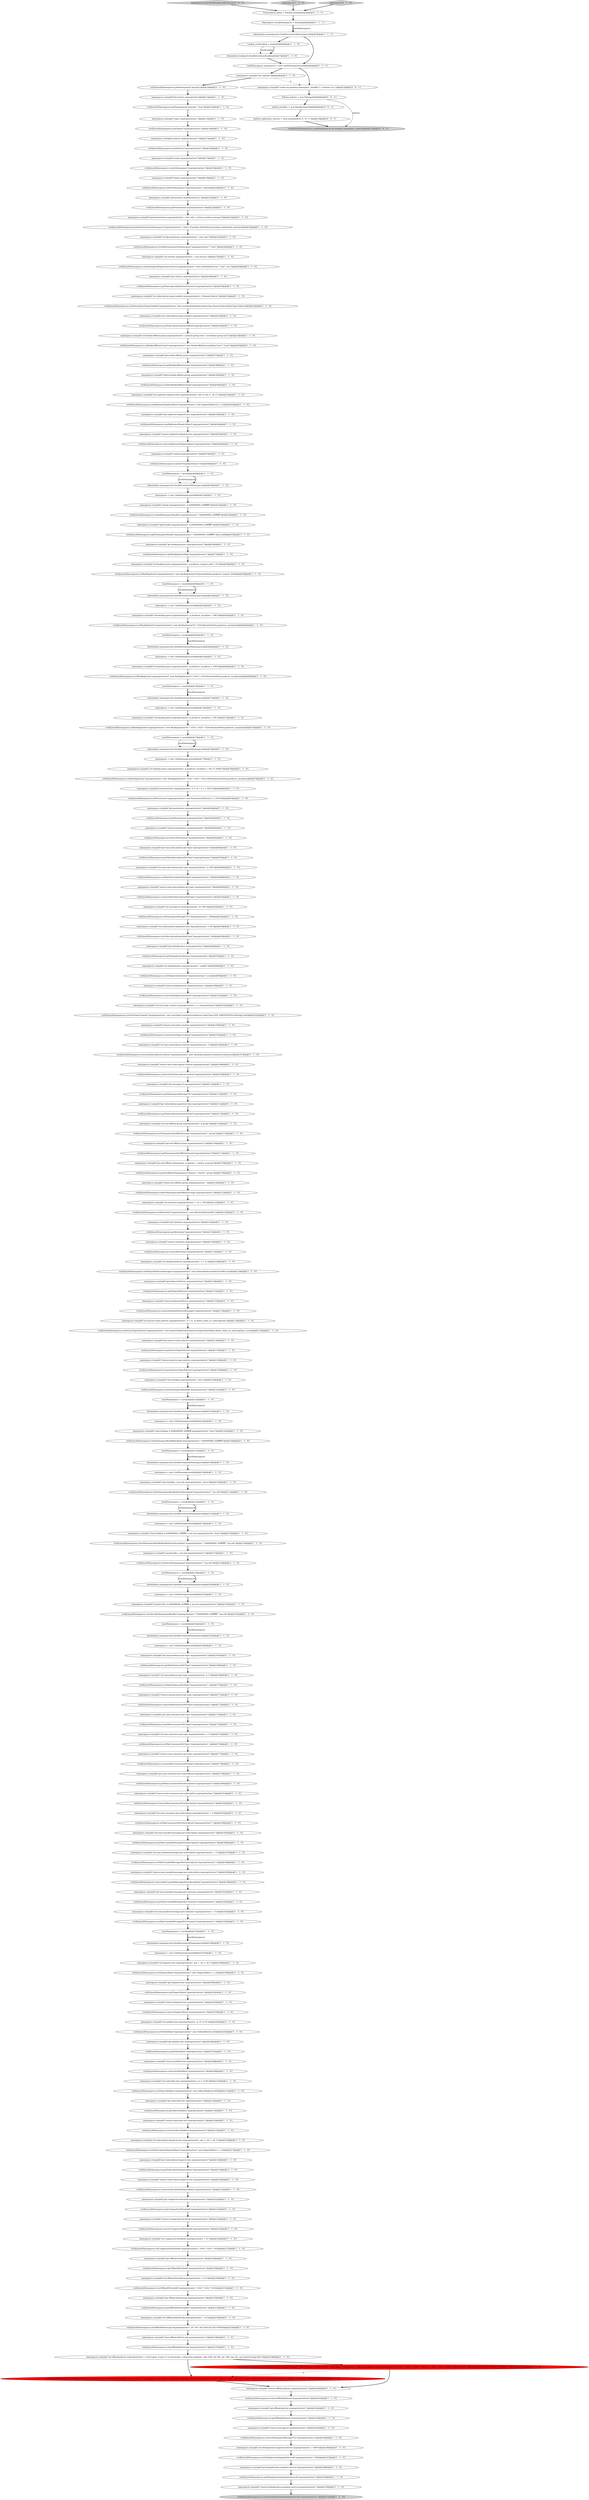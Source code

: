 digraph {
155 [style = filled, label = "verify(mockNamespaces).removeMaxUnackedMessagesPerSubscription(\"myprop/clust/ns1\")@@@190@@@['1', '1', '0']", fillcolor = white, shape = ellipse image = "AAA0AAABBB1BBB"];
100 [style = filled, label = "namespaces.run(split(\"get-clusters myprop/clust/ns1\"))@@@29@@@['1', '1', '0']", fillcolor = white, shape = ellipse image = "AAA0AAABBB1BBB"];
1 [style = filled, label = "verify(mockNamespaces).getMaxUnackedMessagesPerConsumer(\"myprop/clust/ns1\")@@@192@@@['1', '1', '0']", fillcolor = white, shape = ellipse image = "AAA0AAABBB1BBB"];
63 [style = filled, label = "verify(mockNamespaces).removePersistence(\"myprop/clust/ns1\")@@@85@@@['1', '1', '0']", fillcolor = white, shape = ellipse image = "AAA0AAABBB1BBB"];
170 [style = filled, label = "namespaces.run(split(\"set-max-unacked-messages-per-consumer myprop/clust/ns1 -c 3\"))@@@193@@@['1', '1', '0']", fillcolor = white, shape = ellipse image = "AAA0AAABBB1BBB"];
48 [style = filled, label = "namespaces.run(split(\"clear-backlog myprop/clust/ns1 -force\"))@@@140@@@['1', '1', '0']", fillcolor = white, shape = ellipse image = "AAA0AAABBB1BBB"];
60 [style = filled, label = "namespaces.run(split(\"get-subscribe-rate myprop/clust/ns1\"))@@@212@@@['1', '1', '0']", fillcolor = white, shape = ellipse image = "AAA0AAABBB1BBB"];
57 [style = filled, label = "namespaces.run(split(\"set-publish-rate myprop/clust/ns1 -m 10 -b 20\"))@@@204@@@['1', '1', '0']", fillcolor = white, shape = ellipse image = "AAA0AAABBB1BBB"];
257 [style = filled, label = "policies.replication_clusters = Sets.newHashSet(\"a\",\"b\",\"c\")@@@10@@@['0', '0', '1']", fillcolor = white, shape = ellipse image = "AAA0AAABBB3BBB"];
140 [style = filled, label = "namespaces.run(split(\"set-auto-subscription-creation myprop/clust/ns1 -e\"))@@@106@@@['1', '1', '0']", fillcolor = white, shape = ellipse image = "AAA0AAABBB1BBB"];
169 [style = filled, label = "verify(mockNamespaces).setBacklogQuota(\"myprop/clust/ns1\",new BacklogQuota(10 * 1024 * 1024,RetentionPolicy.producer_exception))@@@69@@@['1', '1', '0']", fillcolor = white, shape = ellipse image = "AAA0AAABBB1BBB"];
29 [style = filled, label = "namespaces.run(split(\"set-backlog-quota myprop/clust/ns1 -p producer_exception -l 10G\"))@@@73@@@['1', '1', '0']", fillcolor = white, shape = ellipse image = "AAA0AAABBB1BBB"];
49 [style = filled, label = "namespaces.run(split(\"set-bookie-affinity-group myprop/clust/ns1 --primary-group test1 --secondary-group test2\"))@@@35@@@['1', '1', '0']", fillcolor = white, shape = ellipse image = "AAA0AAABBB1BBB"];
41 [style = filled, label = "namespaces.run(split(\"remove-max-consumers-per-topic myprop/clust/ns1\"))@@@177@@@['1', '1', '0']", fillcolor = white, shape = ellipse image = "AAA0AAABBB1BBB"];
34 [style = filled, label = "verify(mockNamespaces).clearNamespaceBundleBacklog(\"myprop/clust/ns1\",\"0x80000000_0xffffffff\")@@@146@@@['1', '1', '0']", fillcolor = white, shape = ellipse image = "AAA0AAABBB1BBB"];
188 [style = filled, label = "namespaces.run(split(\"set-backlog-quota myprop/clust/ns1 -p producer_request_hold -l 10\"))@@@58@@@['1', '1', '0']", fillcolor = white, shape = ellipse image = "AAA0AAABBB1BBB"];
161 [style = filled, label = "namespaces.run(split(\"set-backlog-quota myprop/clust/ns1 -p producer_exception -l 10K\"))@@@63@@@['1', '1', '0']", fillcolor = white, shape = ellipse image = "AAA0AAABBB1BBB"];
98 [style = filled, label = "verify(mockNamespaces).deleteNamespaceAntiAffinityGroup(\"myprop/clust/ns1\")@@@121@@@['1', '1', '0']", fillcolor = white, shape = ellipse image = "AAA0AAABBB1BBB"];
230 [style = filled, label = "verify(mockNamespaces).grantPermissionOnNamespace(\"myprop/clust/ns1\",\"role1\",EnumSet.of(AuthAction.produce,AuthAction.consume))@@@24@@@['1', '1', '0']", fillcolor = white, shape = ellipse image = "AAA0AAABBB1BBB"];
99 [style = filled, label = "namespaces.run(split(\"remove-inactive-topic-policies myprop/clust/ns1\"))@@@138@@@['1', '1', '0']", fillcolor = white, shape = ellipse image = "AAA0AAABBB1BBB"];
144 [style = filled, label = "namespaces.run(split(\"remove-retention myprop/clust/ns1\"))@@@126@@@['1', '1', '0']", fillcolor = white, shape = ellipse image = "AAA0AAABBB1BBB"];
137 [style = filled, label = "namespaces.run(split(\"remove-subscribe-rate myprop/clust/ns1\"))@@@214@@@['1', '1', '0']", fillcolor = white, shape = ellipse image = "AAA0AAABBB1BBB"];
74 [style = filled, label = "verify(mockNamespaces).setReplicatorDispatchRate(\"myprop/clust/ns1\",new DispatchRate(10,11,12))@@@42@@@['1', '1', '0']", fillcolor = white, shape = ellipse image = "AAA0AAABBB1BBB"];
146 [style = filled, label = "namespaces = new CmdNamespaces(null)@@@72@@@['1', '1', '0']", fillcolor = white, shape = ellipse image = "AAA0AAABBB1BBB"];
199 [style = filled, label = "namespaces.run(split(\"remove-max-subscriptions-per-topic myprop/clust/ns1\"))@@@90@@@['1', '1', '0']", fillcolor = white, shape = ellipse image = "AAA0AAABBB1BBB"];
232 [style = filled, label = "when(admin.namespaces()).thenReturn(mockNamespaces)@@@143@@@['1', '1', '0']", fillcolor = white, shape = ellipse image = "AAA0AAABBB1BBB"];
126 [style = filled, label = "verify(mockNamespaces).getRetention(\"myprop/clust/ns1\")@@@125@@@['1', '1', '0']", fillcolor = white, shape = ellipse image = "AAA0AAABBB1BBB"];
47 [style = filled, label = "namespaces.run(split(\"get-retention myprop/clust/ns1\"))@@@124@@@['1', '1', '0']", fillcolor = white, shape = ellipse image = "AAA0AAABBB1BBB"];
15 [style = filled, label = "when(admin.namespaces()).thenReturn(mockNamespaces)@@@50@@@['1', '1', '0']", fillcolor = white, shape = ellipse image = "AAA0AAABBB1BBB"];
252 [style = filled, label = "namespacesCreateWithBundlesAndClusters['0', '0', '1']", fillcolor = lightgray, shape = diamond image = "AAA0AAABBB3BBB"];
22 [style = filled, label = "namespaces.run(split(\"remove-deduplication myprop/clust/ns1\"))@@@100@@@['1', '1', '0']", fillcolor = white, shape = ellipse image = "AAA0AAABBB1BBB"];
54 [style = filled, label = "verify(mockNamespaces).clearNamespaceBacklogForSubscription(\"myprop/clust/ns1\",\"my-sub\")@@@151@@@['1', '1', '0']", fillcolor = white, shape = ellipse image = "AAA0AAABBB1BBB"];
116 [style = filled, label = "namespaces.run(split(\"get-deduplication myprop/clust/ns1\"))@@@96@@@['1', '1', '0']", fillcolor = white, shape = ellipse image = "AAA0AAABBB1BBB"];
56 [style = filled, label = "namespaces.run(split(\"permissions myprop/clust/ns1\"))@@@21@@@['1', '1', '0']", fillcolor = white, shape = ellipse image = "AAA0AAABBB1BBB"];
223 [style = filled, label = "namespaces.run(split(\"get-max-consumers-per-topic myprop/clust/ns1\"))@@@173@@@['1', '1', '0']", fillcolor = white, shape = ellipse image = "AAA0AAABBB1BBB"];
76 [style = filled, label = "namespaces.run(split(\"set-deduplication myprop/clust/ns1 --enable\"))@@@98@@@['1', '1', '0']", fillcolor = white, shape = ellipse image = "AAA0AAABBB1BBB"];
55 [style = filled, label = "namespaces.run(split(\"remove-replicator-dispatch-rate myprop/clust/ns1\"))@@@45@@@['1', '1', '0']", fillcolor = white, shape = ellipse image = "AAA0AAABBB1BBB"];
247 [style = filled, label = "verify(mockNamespaces).removeAutoSubscriptionCreation(\"myprop/clust/ns1\")@@@109@@@['1', '1', '0']", fillcolor = white, shape = ellipse image = "AAA0AAABBB1BBB"];
24 [style = filled, label = "verify(mockNamespaces).setBacklogQuota(\"myprop/clust/ns1\",new BacklogQuota(10,RetentionPolicy.producer_request_hold))@@@59@@@['1', '1', '0']", fillcolor = white, shape = ellipse image = "AAA0AAABBB1BBB"];
43 [style = filled, label = "verify(mockNamespaces).removeAutoTopicCreation(\"myprop/clust/ns1\")@@@105@@@['1', '1', '0']", fillcolor = white, shape = ellipse image = "AAA0AAABBB1BBB"];
190 [style = filled, label = "verify(mockNamespaces).getSubscriptionDispatchRate(\"myprop/clust/ns1\")@@@219@@@['1', '1', '0']", fillcolor = white, shape = ellipse image = "AAA0AAABBB1BBB"];
210 [style = filled, label = "verify(mockNamespaces).setOffloadThreshold(\"myprop/clust/ns1\",1024 * 1024 * 1024)@@@231@@@['1', '1', '0']", fillcolor = white, shape = ellipse image = "AAA0AAABBB1BBB"];
141 [style = filled, label = "verify(mockNamespaces).setMaxUnackedMessagesPerSubscription(\"myprop/clust/ns1\",3)@@@188@@@['1', '1', '0']", fillcolor = white, shape = ellipse image = "AAA0AAABBB1BBB"];
206 [style = filled, label = "namespaces = new CmdNamespaces(null)@@@62@@@['1', '1', '0']", fillcolor = white, shape = ellipse image = "AAA0AAABBB1BBB"];
208 [style = filled, label = "verify(mockNamespaces).createNamespace(\"myprop/clust/ns1\")@@@18@@@['1', '1', '0']", fillcolor = white, shape = ellipse image = "AAA0AAABBB1BBB"];
105 [style = filled, label = "verify(mockNamespaces).getMaxUnackedMessagesPerSubscription(\"myprop/clust/ns1\")@@@186@@@['1', '1', '0']", fillcolor = white, shape = ellipse image = "AAA0AAABBB1BBB"];
228 [style = filled, label = "verify(mockNamespaces).getNamespaces(\"myprop\",\"clust\")@@@12@@@['1', '1', '0']", fillcolor = white, shape = ellipse image = "AAA0AAABBB1BBB"];
135 [style = filled, label = "namespaces.run(split(\"delete-anti-affinity-group myprop/clust/ns1 \"))@@@120@@@['1', '1', '0']", fillcolor = white, shape = ellipse image = "AAA0AAABBB1BBB"];
236 [style = filled, label = "mockNamespaces = mock()@@@65@@@['1', '1', '0']", fillcolor = white, shape = ellipse image = "AAA0AAABBB1BBB"];
248 [style = filled, label = "namespaces = new CmdNamespaces(null)@@@67@@@['1', '1', '0']", fillcolor = white, shape = ellipse image = "AAA0AAABBB1BBB"];
149 [style = filled, label = "verify(mockNamespaces).revokePermissionsOnNamespace(\"myprop/clust/ns1\",\"role1\")@@@26@@@['1', '1', '0']", fillcolor = white, shape = ellipse image = "AAA0AAABBB1BBB"];
186 [style = filled, label = "namespaces.run(split(\"get-subscription-expiration-time myprop/clust/ns1\"))@@@112@@@['1', '1', '0']", fillcolor = white, shape = ellipse image = "AAA0AAABBB1BBB"];
86 [style = filled, label = "verify(mockNamespaces).setDeduplicationSnapshotInterval(\"myprop/clust/ns1\",1000)@@@247@@@['1', '1', '0']", fillcolor = white, shape = ellipse image = "AAA0AAABBB1BBB"];
241 [style = filled, label = "verify(mockNamespaces).removeDelayedDeliveryMessages(\"myprop/clust/ns1\")@@@133@@@['1', '1', '0']", fillcolor = white, shape = ellipse image = "AAA0AAABBB1BBB"];
181 [style = filled, label = "mockNamespaces = mock()@@@164@@@['1', '1', '0']", fillcolor = white, shape = ellipse image = "AAA0AAABBB1BBB"];
88 [style = filled, label = "verify(mockNamespaces).getDispatchRate(\"myprop/clust/ns1\")@@@201@@@['1', '1', '0']", fillcolor = white, shape = ellipse image = "AAA0AAABBB1BBB"];
69 [style = filled, label = "verify(mockNamespaces).clearNamespaceBundleBacklogForSubscription(\"myprop/clust/ns1\",\"0x80000000_0xffffffff\",\"my-sub\")@@@156@@@['1', '1', '0']", fillcolor = white, shape = ellipse image = "AAA0AAABBB1BBB"];
119 [style = filled, label = "verify(mockNamespaces).setMaxConsumersPerSubscription(\"myprop/clust/ns1\",3)@@@184@@@['1', '1', '0']", fillcolor = white, shape = ellipse image = "AAA0AAABBB1BBB"];
133 [style = filled, label = "verify(mockNamespaces).unsubscribeNamespace(\"myprop/clust/ns1\",\"my-sub\")@@@158@@@['1', '1', '0']", fillcolor = white, shape = ellipse image = "AAA0AAABBB1BBB"];
176 [style = filled, label = "namespaces.run(split(\"remove-deduplication-snapshot-interval myprop/clust/ns1\"))@@@250@@@['1', '1', '0']", fillcolor = white, shape = ellipse image = "AAA0AAABBB1BBB"];
104 [style = filled, label = "verify(mockNamespaces).getDeduplicationStatus(\"myprop/clust/ns1\")@@@97@@@['1', '1', '0']", fillcolor = white, shape = ellipse image = "AAA0AAABBB1BBB"];
36 [style = filled, label = "namespaces.run(split(\"get-subscription-dispatch-rate myprop/clust/ns1\"))@@@218@@@['1', '1', '0']", fillcolor = white, shape = ellipse image = "AAA0AAABBB1BBB"];
207 [style = filled, label = "namespaces.run(split(\"set-max-subscriptions-per-topic myprop/clust/ns1 -m 300\"))@@@88@@@['1', '1', '0']", fillcolor = white, shape = ellipse image = "AAA0AAABBB1BBB"];
32 [style = filled, label = "namespaces.run(split(\"set-inactive-topic-policies myprop/clust/ns1 -e -t 1s -m delete_when_no_subscriptions\"))@@@134@@@['1', '1', '0']", fillcolor = white, shape = ellipse image = "AAA0AAABBB1BBB"];
147 [style = filled, label = "namespaces.run(split(\"get-persistence myprop/clust/ns1\"))@@@82@@@['1', '1', '0']", fillcolor = white, shape = ellipse image = "AAA0AAABBB1BBB"];
192 [style = filled, label = "verify(mockNamespaces).removePublishRate(\"myprop/clust/ns1\")@@@209@@@['1', '1', '0']", fillcolor = white, shape = ellipse image = "AAA0AAABBB1BBB"];
58 [style = filled, label = "mockNamespaces = mock()@@@60@@@['1', '1', '0']", fillcolor = white, shape = ellipse image = "AAA0AAABBB1BBB"];
118 [style = filled, label = "verify(mockNamespaces).getReplicatorDispatchRate(\"myprop/clust/ns1\")@@@44@@@['1', '1', '0']", fillcolor = white, shape = ellipse image = "AAA0AAABBB1BBB"];
218 [style = filled, label = "verify(mockNamespaces).setPublishRate(\"myprop/clust/ns1\",new PublishRate(10,20))@@@205@@@['1', '1', '0']", fillcolor = white, shape = ellipse image = "AAA0AAABBB1BBB"];
12 [style = filled, label = "namespaces.run(split(\"set-offload-threshold myprop/clust/ns1 -s 1G\"))@@@230@@@['1', '1', '0']", fillcolor = white, shape = ellipse image = "AAA0AAABBB1BBB"];
136 [style = filled, label = "when(admin.namespaces()).thenReturn(mockNamespaces)@@@165@@@['1', '1', '0']", fillcolor = white, shape = ellipse image = "AAA0AAABBB1BBB"];
14 [style = filled, label = "namespaces.run(split(\"set-delayed-delivery myprop/clust/ns1 -e -t 1s\"))@@@128@@@['1', '1', '0']", fillcolor = white, shape = ellipse image = "AAA0AAABBB1BBB"];
2 [style = filled, label = "verify(mockNamespaces).setCompactionThreshold(\"myprop/clust/ns1\",1024 * 1024 * 1024)@@@227@@@['1', '1', '0']", fillcolor = white, shape = ellipse image = "AAA0AAABBB1BBB"];
61 [style = filled, label = "verify(mockNamespaces).setBacklogQuota(\"myprop/clust/ns1\",new BacklogQuota(10 * 1024,RetentionPolicy.producer_exception))@@@64@@@['1', '1', '0']", fillcolor = white, shape = ellipse image = "AAA0AAABBB1BBB"];
59 [style = filled, label = "verify(mockNamespaces).removeRetention(\"myprop/clust/ns1\")@@@127@@@['1', '1', '0']", fillcolor = white, shape = ellipse image = "AAA0AAABBB1BBB"];
70 [style = filled, label = "verify(mockNamespaces).setSubscriptionExpirationTime(\"myprop/clust/ns1\",60)@@@95@@@['1', '1', '0']", fillcolor = white, shape = ellipse image = "AAA0AAABBB1BBB"];
35 [style = filled, label = "verify(mockNamespaces).getMaxSubscriptionsPerTopic(\"myprop/clust/ns1\")@@@87@@@['1', '1', '0']", fillcolor = white, shape = ellipse image = "AAA0AAABBB1BBB"];
132 [style = filled, label = "verify(mockNamespaces).setNamespaceAntiAffinityGroup(\"myprop/clust/ns1\",\"group\")@@@115@@@['1', '1', '0']", fillcolor = white, shape = ellipse image = "AAA0AAABBB1BBB"];
121 [style = filled, label = "verify(mockNamespaces).setSubscriptionDispatchRate(\"myprop/clust/ns1\",new DispatchRate(-1,-1,2))@@@217@@@['1', '1', '0']", fillcolor = white, shape = ellipse image = "AAA0AAABBB1BBB"];
219 [style = filled, label = "verify(mockNamespaces).setAutoTopicCreation(\"myprop/clust/ns1\",new AutoTopicCreationOverride(true,TopicType.NON_PARTITIONED.toString(),null))@@@103@@@['1', '1', '0']", fillcolor = white, shape = ellipse image = "AAA0AAABBB1BBB"];
235 [style = filled, label = "verify(mockNamespaces).removeReplicatorDispatchRate(\"myprop/clust/ns1\")@@@46@@@['1', '1', '0']", fillcolor = white, shape = ellipse image = "AAA0AAABBB1BBB"];
245 [style = filled, label = "verify(mockNamespaces).getAntiAffinityNamespaces(\"dummy\",\"cluster\",\"group\")@@@119@@@['1', '1', '0']", fillcolor = white, shape = ellipse image = "AAA0AAABBB1BBB"];
124 [style = filled, label = "namespaces.run(split(\"set-offload-deletion-lag myprop/clust/ns1 -l 1d\"))@@@234@@@['1', '1', '0']", fillcolor = white, shape = ellipse image = "AAA0AAABBB1BBB"];
138 [style = filled, label = "verify(mockNamespaces).setMaxConsumersPerTopic(\"myprop/clust/ns1\",2)@@@176@@@['1', '1', '0']", fillcolor = white, shape = ellipse image = "AAA0AAABBB1BBB"];
237 [style = filled, label = "namespaces.run(split(\"create myprop/clust/ns1\"))@@@17@@@['1', '1', '0']", fillcolor = white, shape = ellipse image = "AAA0AAABBB1BBB"];
10 [style = filled, label = "namespaces.run(split(\"set-compaction-threshold myprop/clust/ns1 -t 1G\"))@@@226@@@['1', '1', '0']", fillcolor = white, shape = ellipse image = "AAA0AAABBB1BBB"];
18 [style = filled, label = "verify(mockNamespaces).clearNamespaceBacklog(\"myprop/clust/ns1\")@@@141@@@['1', '1', '0']", fillcolor = white, shape = ellipse image = "AAA0AAABBB1BBB"];
165 [style = filled, label = "verify(mockNamespaces).getNamespaceReplicationClusters(\"myprop/clust/ns1\")@@@30@@@['1', '1', '0']", fillcolor = white, shape = ellipse image = "AAA0AAABBB1BBB"];
151 [style = filled, label = "namespaces = new CmdNamespaces(null)@@@77@@@['1', '1', '0']", fillcolor = white, shape = ellipse image = "AAA0AAABBB1BBB"];
130 [style = filled, label = "namespaces = new CmdNamespaces(null)@@@154@@@['1', '1', '0']", fillcolor = white, shape = ellipse image = "AAA0AAABBB1BBB"];
185 [style = filled, label = "namespaces.run(split(\"remove-offload-policies myprop/clust/ns1\"))@@@240@@@['1', '1', '0']", fillcolor = white, shape = ellipse image = "AAA0AAABBB1BBB"];
112 [style = filled, label = "when(admin.namespaces()).thenReturn(mockNamespaces)@@@160@@@['1', '1', '0']", fillcolor = white, shape = ellipse image = "AAA0AAABBB1BBB"];
111 [style = filled, label = "namespaces.run(split(\"get-inactive-topic-policies myprop/clust/ns1\"))@@@136@@@['1', '1', '0']", fillcolor = white, shape = ellipse image = "AAA0AAABBB1BBB"];
242 [style = filled, label = "namespaces.run(split(\"unload myprop/clust/ns1 -b 0x80000000_0xffffffff\"))@@@52@@@['1', '1', '0']", fillcolor = white, shape = ellipse image = "AAA0AAABBB1BBB"];
6 [style = filled, label = "namespaces.run(split(\"remove-compaction-threshold myprop/clust/ns1\"))@@@224@@@['1', '1', '0']", fillcolor = white, shape = ellipse image = "AAA0AAABBB1BBB"];
45 [style = filled, label = "verify(mockNamespaces).getPermissions(\"myprop/clust/ns1\")@@@22@@@['1', '1', '0']", fillcolor = white, shape = ellipse image = "AAA0AAABBB1BBB"];
201 [style = filled, label = "namespaces.run(split(\"set-subscribe-rate myprop/clust/ns1 -sr 2 -st 60\"))@@@210@@@['1', '1', '0']", fillcolor = white, shape = ellipse image = "AAA0AAABBB1BBB"];
101 [style = filled, label = "mockNamespaces = mock()@@@147@@@['1', '1', '0']", fillcolor = white, shape = ellipse image = "AAA0AAABBB1BBB"];
183 [style = filled, label = "namespaces.run(split(\"delete myprop/clust/ns1\"))@@@19@@@['1', '1', '0']", fillcolor = white, shape = ellipse image = "AAA0AAABBB1BBB"];
231 [style = filled, label = "namespaces['1', '0', '0']", fillcolor = lightgray, shape = diamond image = "AAA0AAABBB1BBB"];
191 [style = filled, label = "namespaces.run(split(\"revoke-permission myprop/clust/ns1 --role role1\"))@@@25@@@['1', '1', '0']", fillcolor = white, shape = ellipse image = "AAA0AAABBB1BBB"];
73 [style = filled, label = "verify(mockNamespaces).removeNamespaceMessageTTL(\"myprop/clust/ns1\")@@@245@@@['1', '1', '0']", fillcolor = white, shape = ellipse image = "AAA0AAABBB1BBB"];
215 [style = filled, label = "namespaces.run(split(\"clear-offload-deletion-lag myprop/clust/ns1\"))@@@236@@@['1', '1', '0']", fillcolor = white, shape = ellipse image = "AAA0AAABBB1BBB"];
134 [style = filled, label = "verify(mockNamespaces).unloadNamespaceBundle(\"myprop/clust/ns1\",\"0x80000000_0xffffffff\")@@@53@@@['1', '1', '0']", fillcolor = white, shape = ellipse image = "AAA0AAABBB1BBB"];
200 [style = filled, label = "verify(mockNamespaces).getPolicies(\"myprop/clust/ns1\")@@@16@@@['1', '1', '0']", fillcolor = white, shape = ellipse image = "AAA0AAABBB1BBB"];
3 [style = filled, label = "verify(mockNamespaces).getDelayedDelivery(\"myprop/clust/ns1\")@@@131@@@['1', '1', '0']", fillcolor = white, shape = ellipse image = "AAA0AAABBB1BBB"];
212 [style = filled, label = "namespaces.run(split(\"remove-auto-subscription-creation myprop/clust/ns1\"))@@@108@@@['1', '1', '0']", fillcolor = white, shape = ellipse image = "AAA0AAABBB1BBB"];
0 [style = filled, label = "namespaces.run(split(\"remove-persistence myprop/clust/ns1\"))@@@84@@@['1', '1', '0']", fillcolor = white, shape = ellipse image = "AAA0AAABBB1BBB"];
23 [style = filled, label = "namespaces.run(split(\"set-anti-affinity-group myprop/clust/ns1 -g group\"))@@@114@@@['1', '1', '0']", fillcolor = white, shape = ellipse image = "AAA0AAABBB1BBB"];
158 [style = filled, label = "verify(mockNamespaces).setInactiveTopicPolicies(\"myprop/clust/ns1\",new InactiveTopicPolicies(InactiveTopicDeleteMode.delete_when_no_subscriptions,1,true))@@@135@@@['1', '1', '0']", fillcolor = white, shape = ellipse image = "AAA0AAABBB1BBB"];
204 [style = filled, label = "verify(mockNamespaces).getSubscribeRate(\"myprop/clust/ns1\")@@@213@@@['1', '1', '0']", fillcolor = white, shape = ellipse image = "AAA0AAABBB1BBB"];
19 [style = filled, label = "namespaces.run(split(\"set-max-consumers-per-subscription myprop/clust/ns1 -c 3\"))@@@183@@@['1', '1', '0']", fillcolor = white, shape = ellipse image = "AAA0AAABBB1BBB"];
17 [style = filled, label = "mockNamespaces = mock()@@@152@@@['1', '1', '0']", fillcolor = white, shape = ellipse image = "AAA0AAABBB1BBB"];
172 [style = filled, label = "verify(mockNamespaces).setMaxUnackedMessagesPerConsumer(\"myprop/clust/ns1\",3)@@@194@@@['1', '1', '0']", fillcolor = white, shape = ellipse image = "AAA0AAABBB1BBB"];
179 [style = filled, label = "verify(mockNamespaces).getBookieAffinityGroup(\"myprop/clust/ns1\")@@@38@@@['1', '1', '0']", fillcolor = white, shape = ellipse image = "AAA0AAABBB1BBB"];
251 [style = filled, label = "verify(mockNamespaces).setOffloadPolicies(\"myprop/clust/ns1\",OffloadPoliciesImpl.create(\"aws-s3\",\"test-region\",\"test-bucket\",\"http://test.endpoint\",null,null,null,null,32 * 1024 * 1024,5 * 1024 * 1024,10 * 1024 * 1024L,10000L,OffloadedReadPriority.TIERED_STORAGE_FIRST))@@@239@@@['0', '1', '0']", fillcolor = red, shape = ellipse image = "AAA1AAABBB2BBB"];
243 [style = filled, label = "verify(mockNamespaces).removeDispatchRate(\"myprop/clust/ns1\")@@@203@@@['1', '1', '0']", fillcolor = white, shape = ellipse image = "AAA0AAABBB1BBB"];
197 [style = filled, label = "namespaces.run(split(\"set-subscription-types-enabled myprop/clust/ns1 -t Shared,Failover\"))@@@31@@@['1', '1', '0']", fillcolor = white, shape = ellipse image = "AAA0AAABBB1BBB"];
20 [style = filled, label = "when(admin.namespaces()).thenReturn(mockNamespaces)@@@76@@@['1', '1', '0']", fillcolor = white, shape = ellipse image = "AAA0AAABBB1BBB"];
62 [style = filled, label = "namespaces = new CmdNamespaces(null)@@@149@@@['1', '1', '0']", fillcolor = white, shape = ellipse image = "AAA0AAABBB1BBB"];
80 [style = filled, label = "mockNamespaces = mock()@@@142@@@['1', '1', '0']", fillcolor = white, shape = ellipse image = "AAA0AAABBB1BBB"];
7 [style = filled, label = "namespaces.run(split(\"get-publish-rate myprop/clust/ns1\"))@@@206@@@['1', '1', '0']", fillcolor = white, shape = ellipse image = "AAA0AAABBB1BBB"];
234 [style = filled, label = "namespaces.run(split(\"set-deduplication-snapshot-interval myprop/clust/ns1 -i 1000\"))@@@246@@@['1', '1', '0']", fillcolor = white, shape = ellipse image = "AAA0AAABBB1BBB"];
167 [style = filled, label = "mockNamespaces = mock()@@@159@@@['1', '1', '0']", fillcolor = white, shape = ellipse image = "AAA0AAABBB1BBB"];
9 [style = filled, label = "namespaces = new CmdNamespaces(null)@@@144@@@['1', '1', '0']", fillcolor = white, shape = ellipse image = "AAA0AAABBB1BBB"];
171 [style = filled, label = "verify(mockNamespaces).setAutoSubscriptionCreation(\"myprop/clust/ns1\",new AutoSubscriptionCreationOverride(true))@@@107@@@['1', '1', '0']", fillcolor = white, shape = ellipse image = "AAA0AAABBB1BBB"];
173 [style = filled, label = "verify(mockNamespaces).removeMaxConsumersPerTopic(\"myprop/clust/ns1\")@@@178@@@['1', '1', '0']", fillcolor = white, shape = ellipse image = "AAA0AAABBB1BBB"];
38 [style = filled, label = "namespaces.run(split(\"get-offload-deletion-lag myprop/clust/ns1\"))@@@232@@@['1', '1', '0']", fillcolor = white, shape = ellipse image = "AAA0AAABBB1BBB"];
178 [style = filled, label = "namespaces.run(split(\"unsubscribe -b 0x80000000_0xffffffff -s my-sub myprop/clust/ns1\"))@@@162@@@['1', '1', '0']", fillcolor = white, shape = ellipse image = "AAA0AAABBB1BBB"];
66 [style = filled, label = "namespaces.run(split(\"remove-dispatch-rate myprop/clust/ns1\"))@@@202@@@['1', '1', '0']", fillcolor = white, shape = ellipse image = "AAA0AAABBB1BBB"];
129 [style = filled, label = "namespaces.run(split(\"split-bundle myprop/clust/ns1 -b 0x00000000_0xffffffff\"))@@@54@@@['1', '1', '0']", fillcolor = white, shape = ellipse image = "AAA0AAABBB1BBB"];
213 [style = filled, label = "namespaces.run(split(\"remove-max-unacked-messages-per-subscription myprop/clust/ns1\"))@@@189@@@['1', '1', '0']", fillcolor = white, shape = ellipse image = "AAA0AAABBB1BBB"];
125 [style = filled, label = "namespaces.run(split(\"delete-bookie-affinity-group myprop/clust/ns1\"))@@@39@@@['1', '1', '0']", fillcolor = white, shape = ellipse image = "AAA0AAABBB1BBB"];
11 [style = filled, label = "verify(mockNamespaces).removeSubscriptionDispatchRate(\"myprop/clust/ns1\")@@@221@@@['1', '1', '0']", fillcolor = white, shape = ellipse image = "AAA0AAABBB1BBB"];
148 [style = filled, label = "namespaces.run(split(\"get-max-unacked-messages-per-consumer myprop/clust/ns1\"))@@@191@@@['1', '1', '0']", fillcolor = white, shape = ellipse image = "AAA0AAABBB1BBB"];
162 [style = filled, label = "namespaces.run(split(\"get-offload-policies myprop/clust/ns1\"))@@@242@@@['1', '1', '0']", fillcolor = white, shape = ellipse image = "AAA0AAABBB1BBB"];
216 [style = filled, label = "when(admin.namespaces()).thenReturn(mockNamespaces)@@@71@@@['1', '1', '0']", fillcolor = white, shape = ellipse image = "AAA0AAABBB1BBB"];
225 [style = filled, label = "namespaces.run(split(\"unsubscribe -s my-sub myprop/clust/ns1\"))@@@157@@@['1', '1', '0']", fillcolor = white, shape = ellipse image = "AAA0AAABBB1BBB"];
42 [style = filled, label = "verify(mockNamespaces).getSubscriptionExpirationTime(\"myprop/clust/ns1\")@@@113@@@['1', '1', '0']", fillcolor = white, shape = ellipse image = "AAA0AAABBB1BBB"];
122 [style = filled, label = "namespaces.run(split(\"remove-max-producers-per-topic myprop/clust/ns1\"))@@@171@@@['1', '1', '0']", fillcolor = white, shape = ellipse image = "AAA0AAABBB1BBB"];
142 [style = filled, label = "verify(mockNamespaces).setSubscribeRate(\"myprop/clust/ns1\",new SubscribeRate(2,60))@@@211@@@['1', '1', '0']", fillcolor = white, shape = ellipse image = "AAA0AAABBB1BBB"];
240 [style = filled, label = "verify(mockNamespaces).setOffloadPolicies(\"myprop/clust/ns1\",OffloadPolicies.create(\"aws-s3\",\"test-region\",\"test-bucket\",\"http://test.endpoint\",null,null,null,null,32 * 1024 * 1024,5 * 1024 * 1024,10 * 1024 * 1024L,10000L,OffloadPolicies.OffloadedReadPriority.TIERED_STORAGE_FIRST))@@@239@@@['1', '0', '0']", fillcolor = red, shape = ellipse image = "AAA1AAABBB1BBB"];
152 [style = filled, label = "namespaces.run(split(\"clear-backlog -s my-sub myprop/clust/ns1 -force\"))@@@150@@@['1', '1', '0']", fillcolor = white, shape = ellipse image = "AAA0AAABBB1BBB"];
91 [style = filled, label = "namespaces.run(split(\"remove-publish-rate myprop/clust/ns1\"))@@@208@@@['1', '1', '0']", fillcolor = white, shape = ellipse image = "AAA0AAABBB1BBB"];
168 [style = filled, label = "verify(mockNamespaces).getMaxProducersPerTopic(\"myprop/clust/ns1\")@@@168@@@['1', '1', '0']", fillcolor = white, shape = ellipse image = "AAA0AAABBB1BBB"];
196 [style = filled, label = "namespaces.run(split(\"list myprop\"))@@@9@@@['1', '1', '0']", fillcolor = white, shape = ellipse image = "AAA0AAABBB1BBB"];
220 [style = filled, label = "namespaces.run(split(\"get-anti-affinity-namespaces -p dummy -c cluster -g group\"))@@@118@@@['1', '1', '0']", fillcolor = white, shape = ellipse image = "AAA0AAABBB1BBB"];
222 [style = filled, label = "verify(mockNamespaces).unsubscribeNamespaceBundle(\"myprop/clust/ns1\",\"0x80000000_0xffffffff\",\"my-sub\")@@@163@@@['1', '1', '0']", fillcolor = white, shape = ellipse image = "AAA0AAABBB1BBB"];
174 [style = filled, label = "verify(mockNamespaces).getMaxConsumersPerTopic(\"myprop/clust/ns1\")@@@174@@@['1', '1', '0']", fillcolor = white, shape = ellipse image = "AAA0AAABBB1BBB"];
82 [style = filled, label = "verify(mockNamespaces).unload(\"myprop/clust/ns1\")@@@48@@@['1', '1', '0']", fillcolor = white, shape = ellipse image = "AAA0AAABBB1BBB"];
5 [style = filled, label = "PulsarAdmin admin = Mockito.mock()@@@3@@@['1', '1', '1']", fillcolor = white, shape = ellipse image = "AAA0AAABBB1BBB"];
109 [style = filled, label = "verify(mockNamespaces).removeOffloadPolicies(\"myprop/clust/ns1\")@@@241@@@['1', '1', '0']", fillcolor = white, shape = ellipse image = "AAA0AAABBB1BBB"];
93 [style = filled, label = "namespaces.run(split(\"set-backlog-quota myprop/clust/ns1 -p producer_exception -l 10G -lt 10000\"))@@@78@@@['1', '1', '0']", fillcolor = white, shape = ellipse image = "AAA0AAABBB1BBB"];
92 [style = filled, label = "namespaces.run(split(\"set-max-consumers-per-topic myprop/clust/ns1 -c 2\"))@@@175@@@['1', '1', '0']", fillcolor = white, shape = ellipse image = "AAA0AAABBB1BBB"];
221 [style = filled, label = "verify(mockNamespaces).removeMaxProducersPerTopic(\"myprop/clust/ns1\")@@@172@@@['1', '1', '0']", fillcolor = white, shape = ellipse image = "AAA0AAABBB1BBB"];
8 [style = filled, label = "namespaces = new CmdNamespaces(null)@@@197@@@['1', '1', '0']", fillcolor = white, shape = ellipse image = "AAA0AAABBB1BBB"];
51 [style = filled, label = "namespaces.run(split(\"set-max-producers-per-topic myprop/clust/ns1 -p 1\"))@@@169@@@['1', '1', '0']", fillcolor = white, shape = ellipse image = "AAA0AAABBB1BBB"];
227 [style = filled, label = "verify(mockNamespaces).getBacklogQuotaMap(\"myprop/clust/ns1\")@@@57@@@['1', '1', '0']", fillcolor = white, shape = ellipse image = "AAA0AAABBB1BBB"];
143 [style = filled, label = "namespaces.run(split(\"get-max-unacked-messages-per-subscription myprop/clust/ns1\"))@@@185@@@['1', '1', '0']", fillcolor = white, shape = ellipse image = "AAA0AAABBB1BBB"];
189 [style = filled, label = "verify(mockNamespaces).getNamespaceAntiAffinityGroup(\"myprop/clust/ns1\")@@@117@@@['1', '1', '0']", fillcolor = white, shape = ellipse image = "AAA0AAABBB1BBB"];
90 [style = filled, label = "verify(mockNamespaces).setDeduplicationStatus(\"myprop/clust/ns1\",true)@@@99@@@['1', '1', '0']", fillcolor = white, shape = ellipse image = "AAA0AAABBB1BBB"];
150 [style = filled, label = "verify(mockNamespaces).getInactiveTopicPolicies(\"myprop/clust/ns1\")@@@137@@@['1', '1', '0']", fillcolor = white, shape = ellipse image = "AAA0AAABBB1BBB"];
27 [style = filled, label = "mockNamespaces = mock()@@@49@@@['1', '1', '0']", fillcolor = white, shape = ellipse image = "AAA0AAABBB1BBB"];
39 [style = filled, label = "namespaces.run(split(\"remove-message-ttl myprop/clust/ns1\"))@@@244@@@['1', '1', '0']", fillcolor = white, shape = ellipse image = "AAA0AAABBB1BBB"];
195 [style = filled, label = "verify(mockNamespaces).setSubscriptionTypesEnabled(\"myprop/clust/ns1\",Sets.newHashSet(SubscriptionType.Shared,SubscriptionType.Failover))@@@32@@@['1', '1', '0']", fillcolor = white, shape = ellipse image = "AAA0AAABBB1BBB"];
164 [style = filled, label = "when(admin.namespaces()).thenReturn(mockNamespaces)@@@196@@@['1', '1', '0']", fillcolor = white, shape = ellipse image = "AAA0AAABBB1BBB"];
226 [style = filled, label = "namespaces.run(split(\"grant-permission myprop/clust/ns1 --role role1 --actions produce,consume\"))@@@23@@@['1', '1', '0']", fillcolor = white, shape = ellipse image = "AAA0AAABBB1BBB"];
78 [style = filled, label = "namespaces.run(split(\"list-cluster myprop/clust\"))@@@11@@@['1', '1', '0']", fillcolor = white, shape = ellipse image = "AAA0AAABBB1BBB"];
182 [style = filled, label = "verify(mockNamespaces).getMaxConsumersPerSubscription(\"myprop/clust/ns1\")@@@180@@@['1', '1', '0']", fillcolor = white, shape = ellipse image = "AAA0AAABBB1BBB"];
52 [style = filled, label = "verify(mockNamespaces).setBookieAffinityGroup(\"myprop/clust/ns1\",new BookieAffinityGroupData(\"test1\",\"test2\"))@@@36@@@['1', '1', '0']", fillcolor = white, shape = ellipse image = "AAA0AAABBB1BBB"];
30 [style = filled, label = "namespaces.run(split(\"set-subscription-dispatch-rate myprop/clust/ns1 -md -1 -bd -1 -dt 2\"))@@@216@@@['1', '1', '0']", fillcolor = white, shape = ellipse image = "AAA0AAABBB1BBB"];
53 [style = filled, label = "verify(mockNamespaces).deleteNamespace(\"myprop/clust/ns1\",false)@@@20@@@['1', '1', '0']", fillcolor = white, shape = ellipse image = "AAA0AAABBB1BBB"];
102 [style = filled, label = "namespaces.run(split(\"remove-auto-topic-creation myprop/clust/ns1\"))@@@104@@@['1', '1', '0']", fillcolor = white, shape = ellipse image = "AAA0AAABBB1BBB"];
31 [style = filled, label = "verify(mockNamespaces).getCompactionThreshold(\"myprop/clust/ns1\")@@@223@@@['1', '1', '0']", fillcolor = white, shape = ellipse image = "AAA0AAABBB1BBB"];
160 [style = filled, label = "namespaces.run(split(\"set-auto-topic-creation myprop/clust/ns1 -e -t non-partitioned\"))@@@102@@@['1', '1', '0']", fillcolor = white, shape = ellipse image = "AAA0AAABBB1BBB"];
65 [style = filled, label = "verify(mockNamespaces).getTopics(\"myprop/clust/ns1\")@@@14@@@['1', '1', '0']", fillcolor = white, shape = ellipse image = "AAA0AAABBB1BBB"];
239 [style = filled, label = "namespaces.run(split(\"clear-backlog -b 0x80000000_0xffffffff myprop/clust/ns1 -force\"))@@@145@@@['1', '1', '0']", fillcolor = white, shape = ellipse image = "AAA0AAABBB1BBB"];
187 [style = filled, label = "namespaces.run(split(\"set-max-unacked-messages-per-subscription myprop/clust/ns1 -c 3\"))@@@187@@@['1', '1', '0']", fillcolor = white, shape = ellipse image = "AAA0AAABBB1BBB"];
184 [style = filled, label = "verify(mockNamespaces).getSubscriptionTypesEnabled(\"myprop/clust/ns1\")@@@34@@@['1', '1', '0']", fillcolor = white, shape = ellipse image = "AAA0AAABBB1BBB"];
84 [style = filled, label = "namespaces.run(split(\"get-backlog-quotas myprop/clust/ns1\"))@@@56@@@['1', '1', '0']", fillcolor = white, shape = ellipse image = "AAA0AAABBB1BBB"];
214 [style = filled, label = "verify(mockNamespaces).setOffloadDeleteLag(\"myprop/clust/ns1\",24 * 60 * 60,TimeUnit.SECONDS)@@@235@@@['1', '1', '0']", fillcolor = white, shape = ellipse image = "AAA0AAABBB1BBB"];
81 [style = filled, label = "verify(mockNamespaces).setNamespaceReplicationClusters(\"myprop/clust/ns1\",Sets.newHashSet(\"use\",\"usw\",\"usc\"))@@@28@@@['1', '1', '0']", fillcolor = white, shape = ellipse image = "AAA0AAABBB1BBB"];
26 [style = filled, label = "verify(mockNamespaces).setDelayedDeliveryMessages(\"myprop/clust/ns1\",new DelayedDeliveryPolicies(1000,true))@@@129@@@['1', '1', '0']", fillcolor = white, shape = ellipse image = "AAA0AAABBB1BBB"];
67 [style = filled, label = "namespaces.run(split(\"get-max-consumers-per-subscription myprop/clust/ns1\"))@@@179@@@['1', '1', '0']", fillcolor = white, shape = ellipse image = "AAA0AAABBB1BBB"];
113 [style = filled, label = "namespaces.run(split(\"get-subscription-types-enabled myprop/clust/ns1\"))@@@33@@@['1', '1', '0']", fillcolor = white, shape = ellipse image = "AAA0AAABBB1BBB"];
256 [style = filled, label = "policies.bundles = new BundlesData(5)@@@9@@@['0', '0', '1']", fillcolor = white, shape = ellipse image = "AAA0AAABBB3BBB"];
79 [style = filled, label = "verify(mockNamespaces).getNamespaceMessageTTL(\"myprop/clust/ns1\")@@@111@@@['1', '1', '0']", fillcolor = white, shape = ellipse image = "AAA0AAABBB1BBB"];
202 [style = filled, label = "namespaces.run(split(\"unload myprop/clust/ns1\"))@@@47@@@['1', '1', '0']", fillcolor = white, shape = ellipse image = "AAA0AAABBB1BBB"];
249 [style = filled, label = "verify(mockNamespaces).getOffloadPolicies(\"myprop/clust/ns1\")@@@243@@@['1', '1', '0']", fillcolor = white, shape = ellipse image = "AAA0AAABBB1BBB"];
25 [style = filled, label = "namespaces.run(split(\"set-retention myprop/clust/ns1 -t 1h -s 1M\"))@@@122@@@['1', '1', '0']", fillcolor = white, shape = ellipse image = "AAA0AAABBB1BBB"];
127 [style = filled, label = "when(admin.namespaces()).thenReturn(mockNamespaces)@@@148@@@['1', '1', '0']", fillcolor = white, shape = ellipse image = "AAA0AAABBB1BBB"];
64 [style = filled, label = "namespaces.run(split(\"set-offload-policies myprop/clust/ns1 -r test-region -d aws-s3 -b test-bucket -e http://test.endpoint -mbs 32M -rbs 5M -oat 10M -oae 10s -orp tiered-storage-first\"))@@@238@@@['1', '1', '0']", fillcolor = white, shape = ellipse image = "AAA0AAABBB1BBB"];
103 [style = filled, label = "verify(mockNamespaces).getNamespaces(\"myprop\")@@@10@@@['1', '1', '0']", fillcolor = white, shape = ellipse image = "AAA0AAABBB1BBB"];
205 [style = filled, label = "verify(mockNamespaces).removeDeduplicationSnapshotInterval(\"myprop/clust/ns1\")@@@251@@@['1', '1', '0']", fillcolor = lightgray, shape = ellipse image = "AAA0AAABBB1BBB"];
4 [style = filled, label = "when(admin.namespaces()).thenReturn(mockNamespaces)@@@66@@@['1', '1', '0']", fillcolor = white, shape = ellipse image = "AAA0AAABBB1BBB"];
123 [style = filled, label = "namespaces.run(split(\"set-dispatch-rate myprop/clust/ns1 -md -1 -bd -1 -dt 2\"))@@@198@@@['1', '1', '0']", fillcolor = white, shape = ellipse image = "AAA0AAABBB1BBB"];
71 [style = filled, label = "namespaces.run(split(\"get-message-ttl myprop/clust/ns1\"))@@@110@@@['1', '1', '0']", fillcolor = white, shape = ellipse image = "AAA0AAABBB1BBB"];
211 [style = filled, label = "verify(mockNamespaces).setRetention(\"myprop/clust/ns1\",new RetentionPolicies(60,1))@@@123@@@['1', '1', '0']", fillcolor = white, shape = ellipse image = "AAA0AAABBB1BBB"];
28 [style = filled, label = "verify(mockNamespaces).removeMaxSubscriptionsPerTopic(\"myprop/clust/ns1\")@@@91@@@['1', '1', '0']", fillcolor = white, shape = ellipse image = "AAA0AAABBB1BBB"];
156 [style = filled, label = "namespaces.run(split(\"set-message-ttl myprop/clust/ns1 -ttl 300\"))@@@92@@@['1', '1', '0']", fillcolor = white, shape = ellipse image = "AAA0AAABBB1BBB"];
159 [style = filled, label = "namespaces.run(split(\"get-max-producers-per-topic myprop/clust/ns1\"))@@@167@@@['1', '1', '0']", fillcolor = white, shape = ellipse image = "AAA0AAABBB1BBB"];
233 [style = filled, label = "verify(mockNamespaces).setPersistence(\"myprop/clust/ns1\",new PersistencePolicies(2,1,1,100.0d))@@@81@@@['1', '1', '0']", fillcolor = white, shape = ellipse image = "AAA0AAABBB1BBB"];
177 [style = filled, label = "namespaces.run(split(\"get-anti-affinity-group myprop/clust/ns1\"))@@@116@@@['1', '1', '0']", fillcolor = white, shape = ellipse image = "AAA0AAABBB1BBB"];
194 [style = filled, label = "namespaces.run(split(\"clear-backlog -b 0x80000000_0xffffffff -s my-sub myprop/clust/ns1 -force\"))@@@155@@@['1', '1', '0']", fillcolor = white, shape = ellipse image = "AAA0AAABBB1BBB"];
198 [style = filled, label = "namespaces.run(split(\"remove-subscription-dispatch-rate myprop/clust/ns1\"))@@@220@@@['1', '1', '0']", fillcolor = white, shape = ellipse image = "AAA0AAABBB1BBB"];
44 [style = filled, label = "when(admin.lookups()).thenReturn(mockLookup)@@@7@@@['1', '1', '0']", fillcolor = white, shape = ellipse image = "AAA0AAABBB1BBB"];
255 [style = filled, label = "verify(mockNamespaces).createNamespace(\"my-prop/my-namespace\",policies)@@@11@@@['0', '0', '1']", fillcolor = lightgray, shape = ellipse image = "AAA0AAABBB3BBB"];
108 [style = filled, label = "namespaces.run(split(\"policies myprop/clust/ns1\"))@@@15@@@['1', '1', '0']", fillcolor = white, shape = ellipse image = "AAA0AAABBB1BBB"];
128 [style = filled, label = "verify(mockNamespaces).clearOffloadDeleteLag(\"myprop/clust/ns1\")@@@237@@@['1', '1', '0']", fillcolor = white, shape = ellipse image = "AAA0AAABBB1BBB"];
37 [style = filled, label = "Namespaces mockNamespaces = mock()@@@4@@@['1', '1', '1']", fillcolor = white, shape = ellipse image = "AAA0AAABBB1BBB"];
139 [style = filled, label = "namespaces.run(split(\"set-replicator-dispatch-rate myprop/clust/ns1 -md 10 -bd 11 -dt 12\"))@@@41@@@['1', '1', '0']", fillcolor = white, shape = ellipse image = "AAA0AAABBB1BBB"];
163 [style = filled, label = "verify(mockNamespaces).getOffloadThreshold(\"myprop/clust/ns1\")@@@229@@@['1', '1', '0']", fillcolor = white, shape = ellipse image = "AAA0AAABBB1BBB"];
250 [style = filled, label = "namespaces['0', '1', '0']", fillcolor = lightgray, shape = diamond image = "AAA0AAABBB2BBB"];
96 [style = filled, label = "Lookup mockLookup = mock()@@@6@@@['1', '1', '0']", fillcolor = white, shape = ellipse image = "AAA0AAABBB1BBB"];
254 [style = filled, label = "Policies policies = new Policies()@@@8@@@['0', '0', '1']", fillcolor = white, shape = ellipse image = "AAA0AAABBB3BBB"];
77 [style = filled, label = "verify(mockNamespaces).removeCompactionThreshold(\"myprop/clust/ns1\")@@@225@@@['1', '1', '0']", fillcolor = white, shape = ellipse image = "AAA0AAABBB1BBB"];
33 [style = filled, label = "namespaces = new CmdNamespaces(null)@@@166@@@['1', '1', '0']", fillcolor = white, shape = ellipse image = "AAA0AAABBB1BBB"];
95 [style = filled, label = "verify(mockNamespaces).getPublishRate(\"myprop/clust/ns1\")@@@207@@@['1', '1', '0']", fillcolor = white, shape = ellipse image = "AAA0AAABBB1BBB"];
110 [style = filled, label = "verify(mockNamespaces).setBacklogQuota(\"myprop/clust/ns1\",new BacklogQuota(10l * 1024 * 1024 * 1024,10000,RetentionPolicy.producer_exception))@@@79@@@['1', '1', '0']", fillcolor = white, shape = ellipse image = "AAA0AAABBB1BBB"];
107 [style = filled, label = "verify(mockNamespaces).getDeduplicationSnapshotInterval(\"myprop/clust/ns1\")@@@249@@@['1', '1', '0']", fillcolor = white, shape = ellipse image = "AAA0AAABBB1BBB"];
229 [style = filled, label = "namespaces = new CmdNamespaces(null)@@@51@@@['1', '1', '0']", fillcolor = white, shape = ellipse image = "AAA0AAABBB1BBB"];
75 [style = filled, label = "verify(mockNamespaces).getPersistence(\"myprop/clust/ns1\")@@@83@@@['1', '1', '0']", fillcolor = white, shape = ellipse image = "AAA0AAABBB1BBB"];
72 [style = filled, label = "namespaces.run(split(\"remove-max-consumers-per-subscription myprop/clust/ns1\"))@@@181@@@['1', '1', '0']", fillcolor = white, shape = ellipse image = "AAA0AAABBB1BBB"];
253 [style = filled, label = "namespaces.run(split(\"create my-prop/my-namespace --bundles 5 --clusters a,b,c\"))@@@7@@@['0', '0', '1']", fillcolor = white, shape = ellipse image = "AAA0AAABBB3BBB"];
166 [style = filled, label = "namespaces.run(split(\"set-backlog-quota myprop/clust/ns1 -p producer_exception -l 10M\"))@@@68@@@['1', '1', '0']", fillcolor = white, shape = ellipse image = "AAA0AAABBB1BBB"];
224 [style = filled, label = "verify(mockNamespaces).setBacklogQuota(\"myprop/clust/ns1\",new BacklogQuota(10L * 1024 * 1024 * 1024,RetentionPolicy.producer_exception))@@@74@@@['1', '1', '0']", fillcolor = white, shape = ellipse image = "AAA0AAABBB1BBB"];
40 [style = filled, label = "verify(mockNamespaces).removeInactiveTopicPolicies(\"myprop/clust/ns1\")@@@139@@@['1', '1', '0']", fillcolor = white, shape = ellipse image = "AAA0AAABBB1BBB"];
114 [style = filled, label = "mockNamespaces = mock()@@@75@@@['1', '1', '0']", fillcolor = white, shape = ellipse image = "AAA0AAABBB1BBB"];
131 [style = filled, label = "verify(mockNamespaces).setMaxSubscriptionsPerTopic(\"myprop/clust/ns1\",300)@@@89@@@['1', '1', '0']", fillcolor = white, shape = ellipse image = "AAA0AAABBB1BBB"];
209 [style = filled, label = "namespaces.run(split(\"get-dispatch-rate myprop/clust/ns1\"))@@@200@@@['1', '1', '0']", fillcolor = white, shape = ellipse image = "AAA0AAABBB1BBB"];
117 [style = filled, label = "verify(mockNamespaces).removeMaxConsumersPerSubscription(\"myprop/clust/ns1\")@@@182@@@['1', '1', '0']", fillcolor = white, shape = ellipse image = "AAA0AAABBB1BBB"];
217 [style = filled, label = "namespaces.run(split(\"topics myprop/clust/ns1\"))@@@13@@@['1', '1', '0']", fillcolor = white, shape = ellipse image = "AAA0AAABBB1BBB"];
85 [style = filled, label = "mockNamespaces = mock()@@@70@@@['1', '1', '0']", fillcolor = white, shape = ellipse image = "AAA0AAABBB1BBB"];
50 [style = filled, label = "namespaces.run(split(\"get-max-subscriptions-per-topic myprop/clust/ns1\"))@@@86@@@['1', '1', '0']", fillcolor = white, shape = ellipse image = "AAA0AAABBB1BBB"];
153 [style = filled, label = "verify(mockNamespaces).deleteBookieAffinityGroup(\"myprop/clust/ns1\")@@@40@@@['1', '1', '0']", fillcolor = white, shape = ellipse image = "AAA0AAABBB1BBB"];
106 [style = filled, label = "namespaces.run(split(\"set-subscription-expiration-time myprop/clust/ns1 -t 60\"))@@@94@@@['1', '1', '0']", fillcolor = white, shape = ellipse image = "AAA0AAABBB1BBB"];
115 [style = filled, label = "verify(mockNamespaces).getOffloadDeleteLagMs(\"myprop/clust/ns1\")@@@233@@@['1', '1', '0']", fillcolor = white, shape = ellipse image = "AAA0AAABBB1BBB"];
87 [style = filled, label = "CmdNamespaces namespaces = new CmdNamespaces(null)@@@6@@@['1', '1', '1']", fillcolor = white, shape = ellipse image = "AAA0AAABBB1BBB"];
89 [style = filled, label = "verify(mockNamespaces).removeDeduplicationStatus(\"myprop/clust/ns1\")@@@101@@@['1', '1', '0']", fillcolor = white, shape = ellipse image = "AAA0AAABBB1BBB"];
94 [style = filled, label = "verify(mockNamespaces).setDispatchRate(\"myprop/clust/ns1\",new DispatchRate(-1,-1,2))@@@199@@@['1', '1', '0']", fillcolor = white, shape = ellipse image = "AAA0AAABBB1BBB"];
203 [style = filled, label = "namespaces.run(split(\"set-clusters myprop/clust/ns1 -c use,usw,usc\"))@@@27@@@['1', '1', '0']", fillcolor = white, shape = ellipse image = "AAA0AAABBB1BBB"];
246 [style = filled, label = "namespaces.run(split(\"remove-delayed-delivery myprop/clust/ns1\"))@@@132@@@['1', '1', '0']", fillcolor = white, shape = ellipse image = "AAA0AAABBB1BBB"];
21 [style = filled, label = "namespaces.run(split(\"set-persistence myprop/clust/ns1 -e 2 -w 1 -a 1 -r 100.0\"))@@@80@@@['1', '1', '0']", fillcolor = white, shape = ellipse image = "AAA0AAABBB1BBB"];
97 [style = filled, label = "when(admin.namespaces()).thenReturn(mockNamespaces)@@@61@@@['1', '1', '0']", fillcolor = white, shape = ellipse image = "AAA0AAABBB1BBB"];
145 [style = filled, label = "verify(mockNamespaces).setMaxProducersPerTopic(\"myprop/clust/ns1\",1)@@@170@@@['1', '1', '0']", fillcolor = white, shape = ellipse image = "AAA0AAABBB1BBB"];
175 [style = filled, label = "verify(mockNamespaces).removeSubscribeRate(\"myprop/clust/ns1\")@@@215@@@['1', '1', '0']", fillcolor = white, shape = ellipse image = "AAA0AAABBB1BBB"];
193 [style = filled, label = "verify(mockNamespaces).setNamespaceMessageTTL(\"myprop/clust/ns1\",300)@@@93@@@['1', '1', '0']", fillcolor = white, shape = ellipse image = "AAA0AAABBB1BBB"];
244 [style = filled, label = "namespaces.run(split(\"get-deduplication-snapshot-interval myprop/clust/ns1\"))@@@248@@@['1', '1', '0']", fillcolor = white, shape = ellipse image = "AAA0AAABBB1BBB"];
83 [style = filled, label = "verify(mockNamespaces).splitNamespaceBundle(\"myprop/clust/ns1\",\"0x00000000_0xffffffff\",false,null)@@@55@@@['1', '1', '0']", fillcolor = white, shape = ellipse image = "AAA0AAABBB1BBB"];
180 [style = filled, label = "mockNamespaces = mock()@@@195@@@['1', '1', '0']", fillcolor = white, shape = ellipse image = "AAA0AAABBB1BBB"];
16 [style = filled, label = "when(admin.namespaces()).thenReturn(mockNamespaces)@@@153@@@['1', '1', '0']", fillcolor = white, shape = ellipse image = "AAA0AAABBB1BBB"];
154 [style = filled, label = "namespaces.run(split(\"get-delayed-delivery myprop/clust/ns1\"))@@@130@@@['1', '1', '0']", fillcolor = white, shape = ellipse image = "AAA0AAABBB1BBB"];
46 [style = filled, label = "namespaces.run(split(\"get-bookie-affinity-group myprop/clust/ns1\"))@@@37@@@['1', '1', '0']", fillcolor = white, shape = ellipse image = "AAA0AAABBB1BBB"];
120 [style = filled, label = "namespaces.run(split(\"get-replicator-dispatch-rate myprop/clust/ns1\"))@@@43@@@['1', '1', '0']", fillcolor = white, shape = ellipse image = "AAA0AAABBB1BBB"];
157 [style = filled, label = "when(admin.namespaces()).thenReturn(mockNamespaces)@@@5@@@['1', '1', '1']", fillcolor = white, shape = ellipse image = "AAA0AAABBB1BBB"];
13 [style = filled, label = "namespaces.run(split(\"get-offload-threshold myprop/clust/ns1\"))@@@228@@@['1', '1', '0']", fillcolor = white, shape = ellipse image = "AAA0AAABBB1BBB"];
238 [style = filled, label = "namespaces = new CmdNamespaces(null)@@@161@@@['1', '1', '0']", fillcolor = white, shape = ellipse image = "AAA0AAABBB1BBB"];
68 [style = filled, label = "namespaces.run(split(\"get-compaction-threshold myprop/clust/ns1\"))@@@222@@@['1', '1', '0']", fillcolor = white, shape = ellipse image = "AAA0AAABBB1BBB"];
116->104 [style = bold, label=""];
42->23 [style = bold, label=""];
83->84 [style = bold, label=""];
98->25 [style = bold, label=""];
213->155 [style = bold, label=""];
238->178 [style = bold, label=""];
167->112 [style = solid, label="mockNamespaces"];
76->90 [style = bold, label=""];
68->31 [style = bold, label=""];
254->256 [style = bold, label=""];
193->106 [style = bold, label=""];
78->228 [style = bold, label=""];
189->220 [style = bold, label=""];
154->3 [style = bold, label=""];
24->58 [style = bold, label=""];
233->147 [style = bold, label=""];
101->127 [style = bold, label=""];
234->86 [style = bold, label=""];
240->251 [style = dashed, label="0"];
170->172 [style = bold, label=""];
91->192 [style = bold, label=""];
20->151 [style = bold, label=""];
210->38 [style = bold, label=""];
150->99 [style = bold, label=""];
188->24 [style = bold, label=""];
181->136 [style = bold, label=""];
187->141 [style = bold, label=""];
64->240 [style = bold, label=""];
27->15 [style = solid, label="mockNamespaces"];
69->225 [style = bold, label=""];
245->135 [style = bold, label=""];
27->15 [style = bold, label=""];
218->7 [style = bold, label=""];
182->72 [style = bold, label=""];
214->215 [style = bold, label=""];
246->241 [style = bold, label=""];
181->136 [style = solid, label="mockNamespaces"];
174->92 [style = bold, label=""];
31->6 [style = bold, label=""];
199->28 [style = bold, label=""];
36->190 [style = bold, label=""];
235->202 [style = bold, label=""];
231->5 [style = bold, label=""];
232->9 [style = bold, label=""];
251->185 [style = bold, label=""];
82->27 [style = bold, label=""];
107->176 [style = bold, label=""];
144->59 [style = bold, label=""];
17->16 [style = solid, label="mockNamespaces"];
196->103 [style = bold, label=""];
169->85 [style = bold, label=""];
126->144 [style = bold, label=""];
177->189 [style = bold, label=""];
63->50 [style = bold, label=""];
153->139 [style = bold, label=""];
48->18 [style = bold, label=""];
186->42 [style = bold, label=""];
80->232 [style = bold, label=""];
109->162 [style = bold, label=""];
180->164 [style = bold, label=""];
141->213 [style = bold, label=""];
212->247 [style = bold, label=""];
55->235 [style = bold, label=""];
171->212 [style = bold, label=""];
85->216 [style = bold, label=""];
38->115 [style = bold, label=""];
253->254 [style = bold, label=""];
113->184 [style = bold, label=""];
75->0 [style = bold, label=""];
5->37 [style = bold, label=""];
35->207 [style = bold, label=""];
152->54 [style = bold, label=""];
17->16 [style = bold, label=""];
23->132 [style = bold, label=""];
137->175 [style = bold, label=""];
111->150 [style = bold, label=""];
202->82 [style = bold, label=""];
244->107 [style = bold, label=""];
256->257 [style = bold, label=""];
130->194 [style = bold, label=""];
239->34 [style = bold, label=""];
197->195 [style = bold, label=""];
21->233 [style = bold, label=""];
71->79 [style = bold, label=""];
81->100 [style = bold, label=""];
99->40 [style = bold, label=""];
143->105 [style = bold, label=""];
54->17 [style = bold, label=""];
3->246 [style = bold, label=""];
149->203 [style = bold, label=""];
140->171 [style = bold, label=""];
249->39 [style = bold, label=""];
216->146 [style = bold, label=""];
250->5 [style = bold, label=""];
120->118 [style = bold, label=""];
176->205 [style = bold, label=""];
73->234 [style = bold, label=""];
80->232 [style = solid, label="mockNamespaces"];
15->229 [style = bold, label=""];
175->30 [style = bold, label=""];
220->245 [style = bold, label=""];
37->157 [style = bold, label=""];
227->188 [style = bold, label=""];
26->154 [style = bold, label=""];
92->138 [style = bold, label=""];
44->87 [style = bold, label=""];
148->1 [style = bold, label=""];
88->66 [style = bold, label=""];
105->187 [style = bold, label=""];
136->33 [style = bold, label=""];
70->116 [style = bold, label=""];
9->239 [style = bold, label=""];
95->91 [style = bold, label=""];
207->131 [style = bold, label=""];
51->145 [style = bold, label=""];
209->88 [style = bold, label=""];
257->255 [style = bold, label=""];
128->64 [style = bold, label=""];
53->56 [style = bold, label=""];
151->93 [style = bold, label=""];
219->102 [style = bold, label=""];
10->2 [style = bold, label=""];
112->238 [style = bold, label=""];
131->199 [style = bold, label=""];
12->210 [style = bold, label=""];
129->83 [style = bold, label=""];
100->165 [style = bold, label=""];
86->244 [style = bold, label=""];
89->160 [style = bold, label=""];
135->98 [style = bold, label=""];
45->226 [style = bold, label=""];
62->152 [style = bold, label=""];
194->69 [style = bold, label=""];
13->163 [style = bold, label=""];
7->95 [style = bold, label=""];
183->53 [style = bold, label=""];
166->169 [style = bold, label=""];
139->74 [style = bold, label=""];
201->142 [style = bold, label=""];
147->75 [style = bold, label=""];
52->46 [style = bold, label=""];
206->161 [style = bold, label=""];
90->22 [style = bold, label=""];
60->204 [style = bold, label=""];
248->166 [style = bold, label=""];
200->237 [style = bold, label=""];
134->129 [style = bold, label=""];
16->130 [style = bold, label=""];
106->70 [style = bold, label=""];
66->243 [style = bold, label=""];
77->10 [style = bold, label=""];
180->164 [style = solid, label="mockNamespaces"];
198->11 [style = bold, label=""];
46->179 [style = bold, label=""];
87->253 [style = bold, label=""];
43->140 [style = bold, label=""];
6->77 [style = bold, label=""];
103->78 [style = bold, label=""];
242->134 [style = bold, label=""];
236->4 [style = bold, label=""];
156->193 [style = bold, label=""];
123->94 [style = bold, label=""];
87->196 [style = bold, label=""];
61->236 [style = bold, label=""];
47->126 [style = bold, label=""];
138->41 [style = bold, label=""];
1->170 [style = bold, label=""];
133->167 [style = bold, label=""];
97->206 [style = bold, label=""];
158->111 [style = bold, label=""];
223->174 [style = bold, label=""];
215->128 [style = bold, label=""];
56->45 [style = bold, label=""];
252->5 [style = bold, label=""];
114->20 [style = solid, label="mockNamespaces"];
230->191 [style = bold, label=""];
84->227 [style = bold, label=""];
117->19 [style = bold, label=""];
179->125 [style = bold, label=""];
127->62 [style = bold, label=""];
30->121 [style = bold, label=""];
118->55 [style = bold, label=""];
39->73 [style = bold, label=""];
108->200 [style = bold, label=""];
119->143 [style = bold, label=""];
254->255 [style = solid, label="policies"];
224->114 [style = bold, label=""];
58->97 [style = solid, label="mockNamespaces"];
168->51 [style = bold, label=""];
121->36 [style = bold, label=""];
0->63 [style = bold, label=""];
203->81 [style = bold, label=""];
195->113 [style = bold, label=""];
18->80 [style = bold, label=""];
32->158 [style = bold, label=""];
85->216 [style = solid, label="mockNamespaces"];
115->124 [style = bold, label=""];
58->97 [style = bold, label=""];
226->230 [style = bold, label=""];
50->35 [style = bold, label=""];
173->67 [style = bold, label=""];
172->180 [style = bold, label=""];
104->76 [style = bold, label=""];
41->173 [style = bold, label=""];
222->181 [style = bold, label=""];
72->117 [style = bold, label=""];
102->43 [style = bold, label=""];
29->224 [style = bold, label=""];
4->248 [style = bold, label=""];
59->14 [style = bold, label=""];
157->96 [style = bold, label=""];
114->20 [style = bold, label=""];
211->47 [style = bold, label=""];
237->208 [style = bold, label=""];
184->49 [style = bold, label=""];
240->185 [style = bold, label=""];
185->109 [style = bold, label=""];
241->32 [style = bold, label=""];
196->253 [style = dashed, label="0"];
164->8 [style = bold, label=""];
208->183 [style = bold, label=""];
93->110 [style = bold, label=""];
40->48 [style = bold, label=""];
167->112 [style = bold, label=""];
125->153 [style = bold, label=""];
162->249 [style = bold, label=""];
157->87 [style = bold, label=""];
236->4 [style = solid, label="mockNamespaces"];
146->29 [style = bold, label=""];
67->182 [style = bold, label=""];
11->68 [style = bold, label=""];
190->198 [style = bold, label=""];
217->65 [style = bold, label=""];
96->44 [style = solid, label="mockLookup"];
8->123 [style = bold, label=""];
155->148 [style = bold, label=""];
101->127 [style = solid, label="mockNamespaces"];
19->119 [style = bold, label=""];
243->57 [style = bold, label=""];
161->61 [style = bold, label=""];
34->101 [style = bold, label=""];
178->222 [style = bold, label=""];
33->159 [style = bold, label=""];
37->157 [style = solid, label="mockNamespaces"];
79->186 [style = bold, label=""];
28->156 [style = bold, label=""];
132->177 [style = bold, label=""];
64->251 [style = bold, label=""];
192->201 [style = bold, label=""];
191->149 [style = bold, label=""];
122->221 [style = bold, label=""];
145->122 [style = bold, label=""];
25->211 [style = bold, label=""];
160->219 [style = bold, label=""];
2->13 [style = bold, label=""];
247->71 [style = bold, label=""];
14->26 [style = bold, label=""];
221->223 [style = bold, label=""];
163->12 [style = bold, label=""];
204->137 [style = bold, label=""];
57->218 [style = bold, label=""];
49->52 [style = bold, label=""];
165->197 [style = bold, label=""];
96->44 [style = bold, label=""];
159->168 [style = bold, label=""];
124->214 [style = bold, label=""];
22->89 [style = bold, label=""];
74->120 [style = bold, label=""];
228->217 [style = bold, label=""];
94->209 [style = bold, label=""];
225->133 [style = bold, label=""];
65->108 [style = bold, label=""];
110->21 [style = bold, label=""];
229->242 [style = bold, label=""];
142->60 [style = bold, label=""];
}
